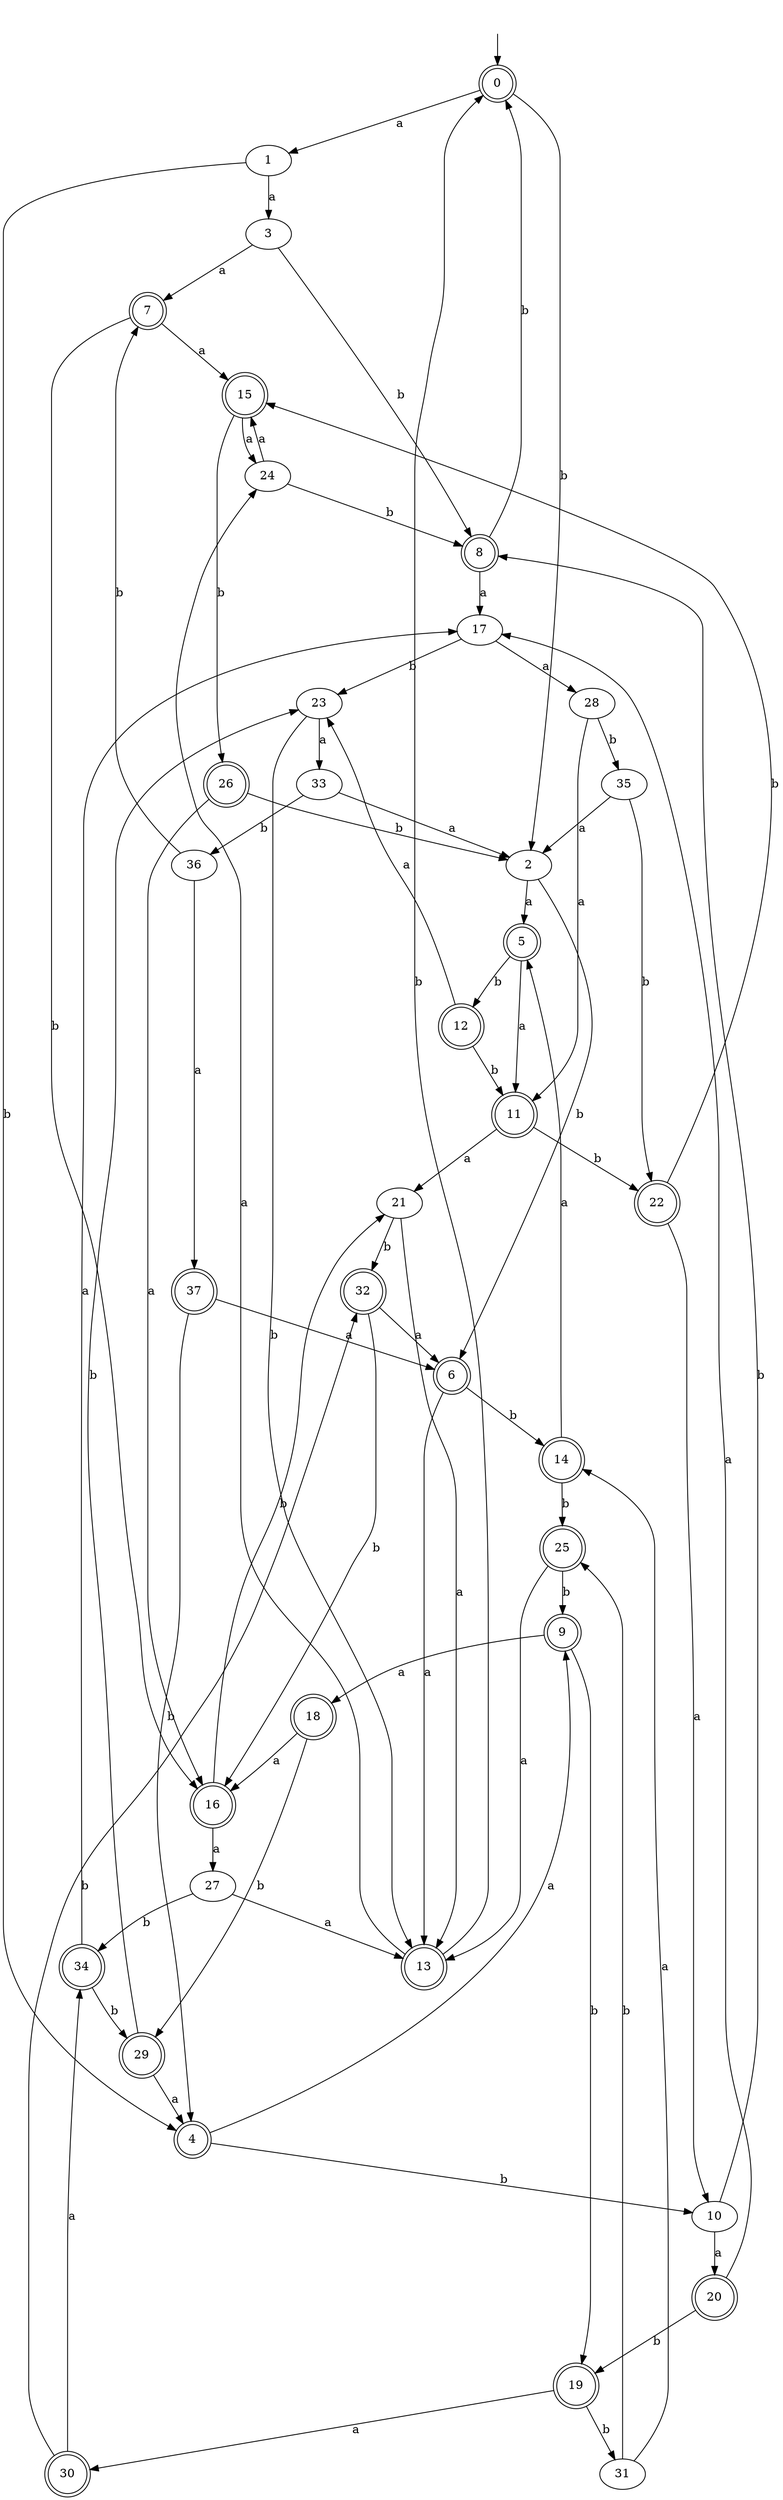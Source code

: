 digraph RandomDFA {
  __start0 [label="", shape=none];
  __start0 -> 0 [label=""];
  0 [shape=circle] [shape=doublecircle]
  0 -> 1 [label="a"]
  0 -> 2 [label="b"]
  1
  1 -> 3 [label="a"]
  1 -> 4 [label="b"]
  2
  2 -> 5 [label="a"]
  2 -> 6 [label="b"]
  3
  3 -> 7 [label="a"]
  3 -> 8 [label="b"]
  4 [shape=doublecircle]
  4 -> 9 [label="a"]
  4 -> 10 [label="b"]
  5 [shape=doublecircle]
  5 -> 11 [label="a"]
  5 -> 12 [label="b"]
  6 [shape=doublecircle]
  6 -> 13 [label="a"]
  6 -> 14 [label="b"]
  7 [shape=doublecircle]
  7 -> 15 [label="a"]
  7 -> 16 [label="b"]
  8 [shape=doublecircle]
  8 -> 17 [label="a"]
  8 -> 0 [label="b"]
  9 [shape=doublecircle]
  9 -> 18 [label="a"]
  9 -> 19 [label="b"]
  10
  10 -> 20 [label="a"]
  10 -> 8 [label="b"]
  11 [shape=doublecircle]
  11 -> 21 [label="a"]
  11 -> 22 [label="b"]
  12 [shape=doublecircle]
  12 -> 23 [label="a"]
  12 -> 11 [label="b"]
  13 [shape=doublecircle]
  13 -> 24 [label="a"]
  13 -> 0 [label="b"]
  14 [shape=doublecircle]
  14 -> 5 [label="a"]
  14 -> 25 [label="b"]
  15 [shape=doublecircle]
  15 -> 24 [label="a"]
  15 -> 26 [label="b"]
  16 [shape=doublecircle]
  16 -> 27 [label="a"]
  16 -> 21 [label="b"]
  17
  17 -> 28 [label="a"]
  17 -> 23 [label="b"]
  18 [shape=doublecircle]
  18 -> 16 [label="a"]
  18 -> 29 [label="b"]
  19 [shape=doublecircle]
  19 -> 30 [label="a"]
  19 -> 31 [label="b"]
  20 [shape=doublecircle]
  20 -> 17 [label="a"]
  20 -> 19 [label="b"]
  21
  21 -> 13 [label="a"]
  21 -> 32 [label="b"]
  22 [shape=doublecircle]
  22 -> 10 [label="a"]
  22 -> 15 [label="b"]
  23
  23 -> 33 [label="a"]
  23 -> 13 [label="b"]
  24
  24 -> 15 [label="a"]
  24 -> 8 [label="b"]
  25 [shape=doublecircle]
  25 -> 13 [label="a"]
  25 -> 9 [label="b"]
  26 [shape=doublecircle]
  26 -> 16 [label="a"]
  26 -> 2 [label="b"]
  27
  27 -> 13 [label="a"]
  27 -> 34 [label="b"]
  28
  28 -> 11 [label="a"]
  28 -> 35 [label="b"]
  29 [shape=doublecircle]
  29 -> 4 [label="a"]
  29 -> 23 [label="b"]
  30 [shape=doublecircle]
  30 -> 34 [label="a"]
  30 -> 32 [label="b"]
  31
  31 -> 14 [label="a"]
  31 -> 25 [label="b"]
  32 [shape=doublecircle]
  32 -> 6 [label="a"]
  32 -> 16 [label="b"]
  33
  33 -> 2 [label="a"]
  33 -> 36 [label="b"]
  34 [shape=doublecircle]
  34 -> 17 [label="a"]
  34 -> 29 [label="b"]
  35
  35 -> 2 [label="a"]
  35 -> 22 [label="b"]
  36
  36 -> 37 [label="a"]
  36 -> 7 [label="b"]
  37 [shape=doublecircle]
  37 -> 6 [label="a"]
  37 -> 4 [label="b"]
}
